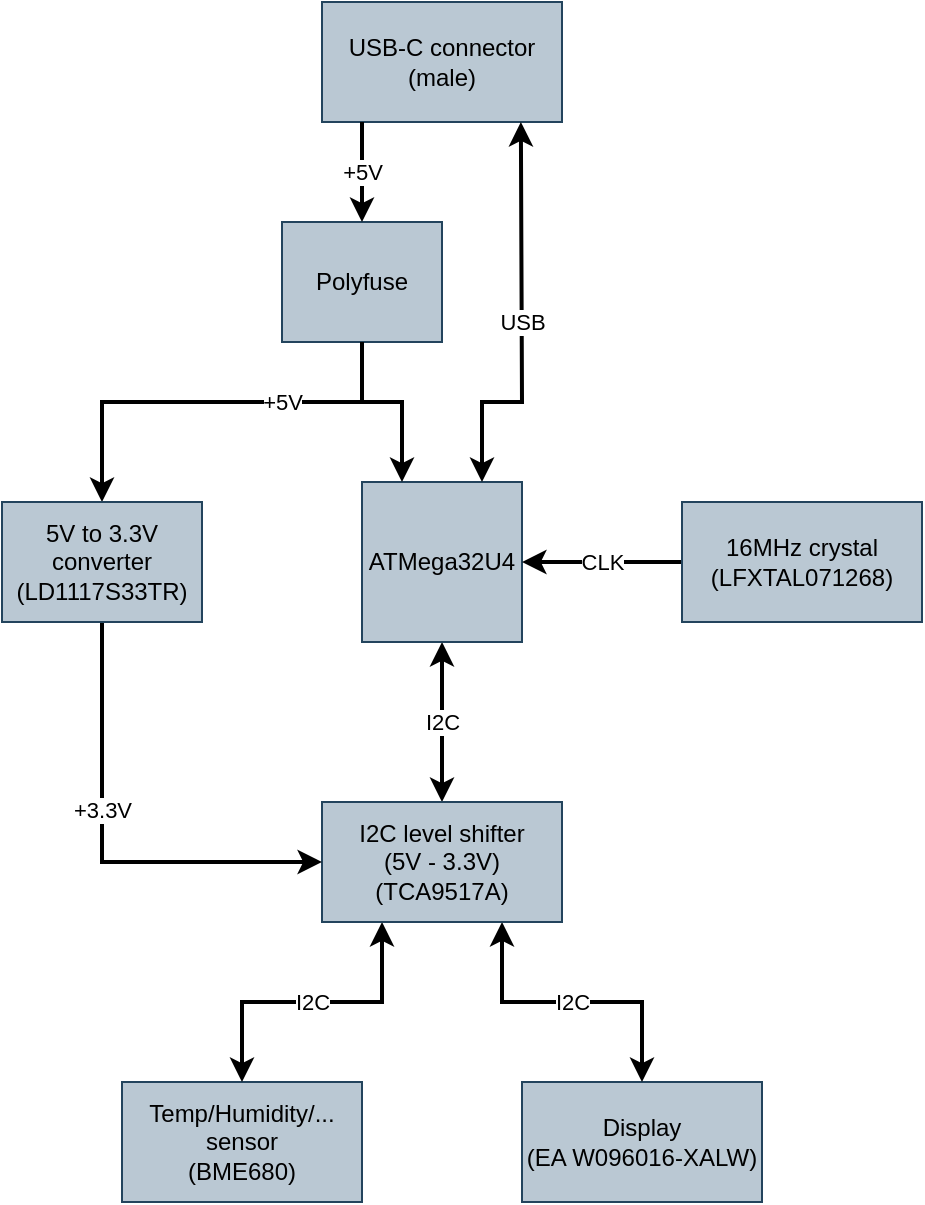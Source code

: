 <mxfile version="21.2.2" type="device">
  <diagram name="Page-1" id="b-2SWCQ-DJqWMEEKV22X">
    <mxGraphModel dx="913" dy="470" grid="1" gridSize="10" guides="1" tooltips="1" connect="1" arrows="1" fold="1" page="1" pageScale="1" pageWidth="850" pageHeight="1100" math="0" shadow="0">
      <root>
        <mxCell id="0" />
        <mxCell id="1" parent="0" />
        <mxCell id="Fvl1jaqskRdCDuDoKpiO-5" value="I2C" style="edgeStyle=orthogonalEdgeStyle;rounded=0;orthogonalLoop=1;jettySize=auto;html=1;startArrow=classic;startFill=1;endArrow=classic;endFill=1;strokeWidth=2;" parent="1" source="pktKvAscEAZRkxxUJ6Ln-1" target="Fvl1jaqskRdCDuDoKpiO-4" edge="1">
          <mxGeometry relative="1" as="geometry" />
        </mxCell>
        <mxCell id="pktKvAscEAZRkxxUJ6Ln-1" value="ATMega32U4" style="whiteSpace=wrap;html=1;aspect=fixed;fillColor=#bac8d3;strokeColor=#23445d;" parent="1" vertex="1">
          <mxGeometry x="360" y="280" width="80" height="80" as="geometry" />
        </mxCell>
        <mxCell id="pktKvAscEAZRkxxUJ6Ln-2" value="USB-C connector&lt;br&gt;(male)" style="rounded=0;whiteSpace=wrap;html=1;fillColor=#bac8d3;strokeColor=#23445d;" parent="1" vertex="1">
          <mxGeometry x="340" y="40" width="120" height="60" as="geometry" />
        </mxCell>
        <mxCell id="tEFot_9T8kyLQIwZ7p9q-2" style="edgeStyle=orthogonalEdgeStyle;rounded=0;orthogonalLoop=1;jettySize=auto;html=1;exitX=0.5;exitY=1;exitDx=0;exitDy=0;strokeWidth=2;entryX=0.5;entryY=0;entryDx=0;entryDy=0;" edge="1" parent="1" source="pktKvAscEAZRkxxUJ6Ln-7" target="tEFot_9T8kyLQIwZ7p9q-1">
          <mxGeometry relative="1" as="geometry">
            <mxPoint x="230" y="270" as="targetPoint" />
            <Array as="points">
              <mxPoint x="360" y="240" />
              <mxPoint x="230" y="240" />
            </Array>
          </mxGeometry>
        </mxCell>
        <mxCell id="pktKvAscEAZRkxxUJ6Ln-7" value="Polyfuse" style="rounded=0;whiteSpace=wrap;html=1;fillColor=#bac8d3;strokeColor=#23445d;" parent="1" vertex="1">
          <mxGeometry x="320" y="150" width="80" height="60" as="geometry" />
        </mxCell>
        <mxCell id="pktKvAscEAZRkxxUJ6Ln-11" value="+5V" style="endArrow=classic;html=1;rounded=0;strokeWidth=2;" parent="1" edge="1">
          <mxGeometry width="50" height="50" relative="1" as="geometry">
            <mxPoint x="360" y="100" as="sourcePoint" />
            <mxPoint x="360" y="150" as="targetPoint" />
          </mxGeometry>
        </mxCell>
        <mxCell id="pktKvAscEAZRkxxUJ6Ln-15" value="+5V" style="endArrow=classic;html=1;rounded=0;strokeWidth=2;entryX=0.25;entryY=0;entryDx=0;entryDy=0;" parent="1" edge="1" target="pktKvAscEAZRkxxUJ6Ln-1">
          <mxGeometry x="-0.333" y="-40" width="50" height="50" relative="1" as="geometry">
            <mxPoint x="360" y="210" as="sourcePoint" />
            <mxPoint x="360" y="260" as="targetPoint" />
            <Array as="points">
              <mxPoint x="360" y="240" />
              <mxPoint x="380" y="240" />
            </Array>
            <mxPoint x="-40" y="-40" as="offset" />
          </mxGeometry>
        </mxCell>
        <mxCell id="pktKvAscEAZRkxxUJ6Ln-16" value="USB" style="endArrow=classic;html=1;rounded=0;startArrow=classic;startFill=1;strokeWidth=2;entryX=0.75;entryY=0;entryDx=0;entryDy=0;" parent="1" target="pktKvAscEAZRkxxUJ6Ln-1" edge="1">
          <mxGeometry width="50" height="50" relative="1" as="geometry">
            <mxPoint x="439.43" y="100" as="sourcePoint" />
            <mxPoint x="470" y="240" as="targetPoint" />
            <Array as="points">
              <mxPoint x="440" y="240" />
              <mxPoint x="420" y="240" />
            </Array>
          </mxGeometry>
        </mxCell>
        <mxCell id="pktKvAscEAZRkxxUJ6Ln-17" value="Temp/Humidity/... sensor&lt;br&gt;(BME680)" style="rounded=0;whiteSpace=wrap;html=1;fillColor=#bac8d3;strokeColor=#23445d;" parent="1" vertex="1">
          <mxGeometry x="240" y="580" width="120" height="60" as="geometry" />
        </mxCell>
        <mxCell id="Fvl1jaqskRdCDuDoKpiO-3" value="CLK" style="edgeStyle=orthogonalEdgeStyle;rounded=0;orthogonalLoop=1;jettySize=auto;html=1;startArrow=none;startFill=0;endArrow=classic;endFill=1;strokeWidth=2;" parent="1" source="pktKvAscEAZRkxxUJ6Ln-22" target="pktKvAscEAZRkxxUJ6Ln-1" edge="1">
          <mxGeometry relative="1" as="geometry" />
        </mxCell>
        <mxCell id="pktKvAscEAZRkxxUJ6Ln-22" value="16MHz crystal&lt;br&gt;(LFXTAL071268)" style="rounded=0;whiteSpace=wrap;html=1;fillColor=#bac8d3;strokeColor=#23445d;" parent="1" vertex="1">
          <mxGeometry x="520" y="290" width="120" height="60" as="geometry" />
        </mxCell>
        <mxCell id="pktKvAscEAZRkxxUJ6Ln-27" value="Display&lt;br&gt;(EA W096016-XALW)" style="rounded=0;whiteSpace=wrap;html=1;fillColor=#bac8d3;strokeColor=#23445d;" parent="1" vertex="1">
          <mxGeometry x="440" y="580" width="120" height="60" as="geometry" />
        </mxCell>
        <mxCell id="Fvl1jaqskRdCDuDoKpiO-6" value="I2C" style="edgeStyle=orthogonalEdgeStyle;rounded=0;orthogonalLoop=1;jettySize=auto;html=1;exitX=0.25;exitY=1;exitDx=0;exitDy=0;entryX=0.5;entryY=0;entryDx=0;entryDy=0;startArrow=classic;startFill=1;endArrow=classic;endFill=1;strokeWidth=2;" parent="1" source="Fvl1jaqskRdCDuDoKpiO-4" target="pktKvAscEAZRkxxUJ6Ln-17" edge="1">
          <mxGeometry relative="1" as="geometry" />
        </mxCell>
        <mxCell id="Fvl1jaqskRdCDuDoKpiO-7" value="I2C" style="edgeStyle=orthogonalEdgeStyle;rounded=0;orthogonalLoop=1;jettySize=auto;html=1;exitX=0.75;exitY=1;exitDx=0;exitDy=0;entryX=0.5;entryY=0;entryDx=0;entryDy=0;startArrow=classic;startFill=1;endArrow=classic;endFill=1;strokeWidth=2;" parent="1" source="Fvl1jaqskRdCDuDoKpiO-4" target="pktKvAscEAZRkxxUJ6Ln-27" edge="1">
          <mxGeometry relative="1" as="geometry" />
        </mxCell>
        <mxCell id="Fvl1jaqskRdCDuDoKpiO-4" value="I2C level shifter&lt;br&gt;(5V - 3.3V)&lt;br&gt;(TCA9517A)" style="rounded=0;whiteSpace=wrap;html=1;fillColor=#bac8d3;strokeColor=#23445d;" parent="1" vertex="1">
          <mxGeometry x="340" y="440" width="120" height="60" as="geometry" />
        </mxCell>
        <mxCell id="tEFot_9T8kyLQIwZ7p9q-3" value="+3.3V" style="edgeStyle=orthogonalEdgeStyle;rounded=0;orthogonalLoop=1;jettySize=auto;html=1;entryX=0;entryY=0.5;entryDx=0;entryDy=0;strokeWidth=2;exitX=0.5;exitY=1;exitDx=0;exitDy=0;" edge="1" parent="1" source="tEFot_9T8kyLQIwZ7p9q-1" target="Fvl1jaqskRdCDuDoKpiO-4">
          <mxGeometry x="-0.182" relative="1" as="geometry">
            <mxPoint x="220" y="380" as="sourcePoint" />
            <mxPoint as="offset" />
          </mxGeometry>
        </mxCell>
        <mxCell id="tEFot_9T8kyLQIwZ7p9q-1" value="5V to 3.3V converter&lt;br&gt;(LD1117S33TR)" style="rounded=0;whiteSpace=wrap;html=1;fillColor=#bac8d3;strokeColor=#23445d;" vertex="1" parent="1">
          <mxGeometry x="180" y="290" width="100" height="60" as="geometry" />
        </mxCell>
      </root>
    </mxGraphModel>
  </diagram>
</mxfile>
